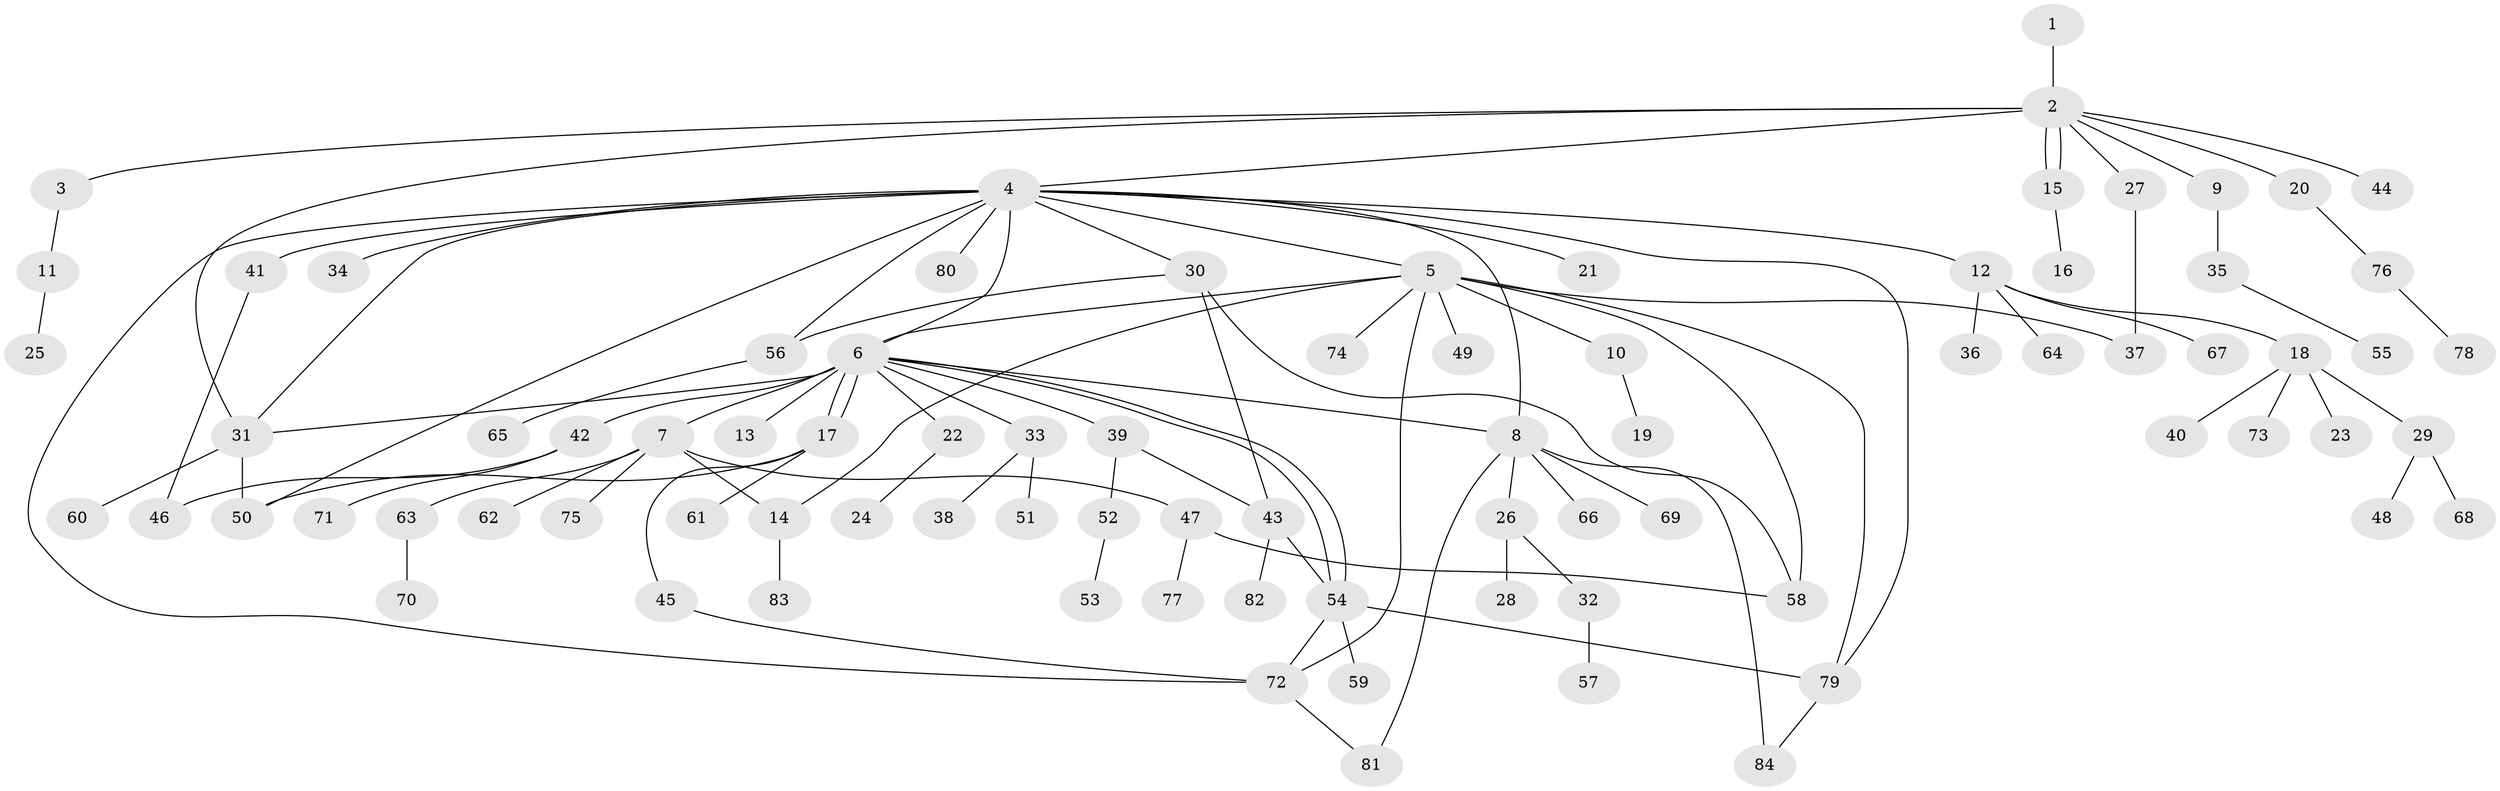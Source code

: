 // coarse degree distribution, {1: 0.46153846153846156, 6: 0.11538461538461539, 2: 0.07692307692307693, 9: 0.11538461538461539, 4: 0.11538461538461539, 3: 0.07692307692307693, 5: 0.038461538461538464}
// Generated by graph-tools (version 1.1) at 2025/36/03/04/25 23:36:40]
// undirected, 84 vertices, 107 edges
graph export_dot {
  node [color=gray90,style=filled];
  1;
  2;
  3;
  4;
  5;
  6;
  7;
  8;
  9;
  10;
  11;
  12;
  13;
  14;
  15;
  16;
  17;
  18;
  19;
  20;
  21;
  22;
  23;
  24;
  25;
  26;
  27;
  28;
  29;
  30;
  31;
  32;
  33;
  34;
  35;
  36;
  37;
  38;
  39;
  40;
  41;
  42;
  43;
  44;
  45;
  46;
  47;
  48;
  49;
  50;
  51;
  52;
  53;
  54;
  55;
  56;
  57;
  58;
  59;
  60;
  61;
  62;
  63;
  64;
  65;
  66;
  67;
  68;
  69;
  70;
  71;
  72;
  73;
  74;
  75;
  76;
  77;
  78;
  79;
  80;
  81;
  82;
  83;
  84;
  1 -- 2;
  2 -- 3;
  2 -- 4;
  2 -- 9;
  2 -- 15;
  2 -- 15;
  2 -- 20;
  2 -- 27;
  2 -- 31;
  2 -- 44;
  3 -- 11;
  4 -- 5;
  4 -- 6;
  4 -- 8;
  4 -- 12;
  4 -- 21;
  4 -- 30;
  4 -- 31;
  4 -- 34;
  4 -- 41;
  4 -- 50;
  4 -- 56;
  4 -- 72;
  4 -- 79;
  4 -- 80;
  5 -- 6;
  5 -- 10;
  5 -- 14;
  5 -- 37;
  5 -- 49;
  5 -- 58;
  5 -- 72;
  5 -- 74;
  5 -- 79;
  6 -- 7;
  6 -- 8;
  6 -- 13;
  6 -- 17;
  6 -- 17;
  6 -- 22;
  6 -- 31;
  6 -- 33;
  6 -- 39;
  6 -- 42;
  6 -- 54;
  6 -- 54;
  7 -- 14;
  7 -- 47;
  7 -- 62;
  7 -- 63;
  7 -- 75;
  8 -- 26;
  8 -- 66;
  8 -- 69;
  8 -- 81;
  8 -- 84;
  9 -- 35;
  10 -- 19;
  11 -- 25;
  12 -- 18;
  12 -- 36;
  12 -- 64;
  12 -- 67;
  14 -- 83;
  15 -- 16;
  17 -- 45;
  17 -- 50;
  17 -- 61;
  18 -- 23;
  18 -- 29;
  18 -- 40;
  18 -- 73;
  20 -- 76;
  22 -- 24;
  26 -- 28;
  26 -- 32;
  27 -- 37;
  29 -- 48;
  29 -- 68;
  30 -- 43;
  30 -- 56;
  30 -- 58;
  31 -- 50;
  31 -- 60;
  32 -- 57;
  33 -- 38;
  33 -- 51;
  35 -- 55;
  39 -- 43;
  39 -- 52;
  41 -- 46;
  42 -- 46;
  42 -- 71;
  43 -- 54;
  43 -- 82;
  45 -- 72;
  47 -- 58;
  47 -- 77;
  52 -- 53;
  54 -- 59;
  54 -- 72;
  54 -- 79;
  56 -- 65;
  63 -- 70;
  72 -- 81;
  76 -- 78;
  79 -- 84;
}
